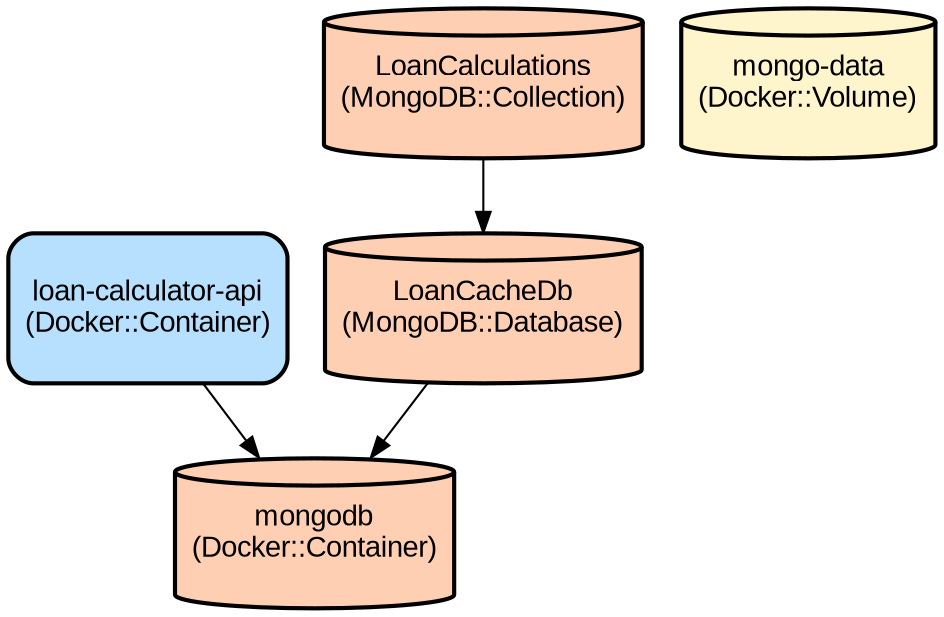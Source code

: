 digraph INFRA {
  node [ color = "black", fillcolor = "#E6E6E6", height =1, style = "filled,bold,rounded", fontname = "Arial" ];
  "mongodb" [ label = "mongodb
(Docker::Container)", shape =cylinder, fillcolor = "#FFCFB3" ];
  "loan-calculator-api" [ label = "loan-calculator-api
(Docker::Container)", shape =rectangle, fillcolor = "#B7E0FF" ];
  "mongo-data" [ label = "mongo-data
(Docker::Volume)", shape =cylinder, fillcolor = "#FFF5CD" ];
  "LoanCacheDb" [ label = "LoanCacheDb
(MongoDB::Database)", shape =cylinder, fillcolor = "#FFCFB3" ];
  "LoanCalculations" [ label = "LoanCalculations
(MongoDB::Collection)", shape =cylinder, fillcolor = "#FFCFB3" ];
  "loan-calculator-api" -> "mongodb";
  "LoanCacheDb" -> "mongodb";
  "LoanCalculations" -> "LoanCacheDb";
}
